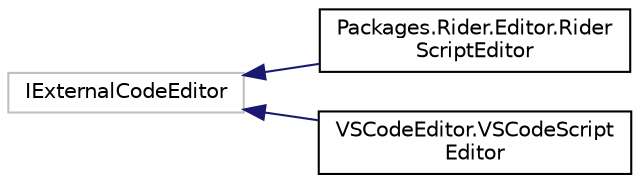 digraph "Graphical Class Hierarchy"
{
 // LATEX_PDF_SIZE
  edge [fontname="Helvetica",fontsize="10",labelfontname="Helvetica",labelfontsize="10"];
  node [fontname="Helvetica",fontsize="10",shape=record];
  rankdir="LR";
  Node426 [label="IExternalCodeEditor",height=0.2,width=0.4,color="grey75", fillcolor="white", style="filled",tooltip=" "];
  Node426 -> Node0 [dir="back",color="midnightblue",fontsize="10",style="solid",fontname="Helvetica"];
  Node0 [label="Packages.Rider.Editor.Rider\lScriptEditor",height=0.2,width=0.4,color="black", fillcolor="white", style="filled",URL="$class_packages_1_1_rider_1_1_editor_1_1_rider_script_editor.html",tooltip=" "];
  Node426 -> Node428 [dir="back",color="midnightblue",fontsize="10",style="solid",fontname="Helvetica"];
  Node428 [label="VSCodeEditor.VSCodeScript\lEditor",height=0.2,width=0.4,color="black", fillcolor="white", style="filled",URL="$class_v_s_code_editor_1_1_v_s_code_script_editor.html",tooltip=" "];
}

